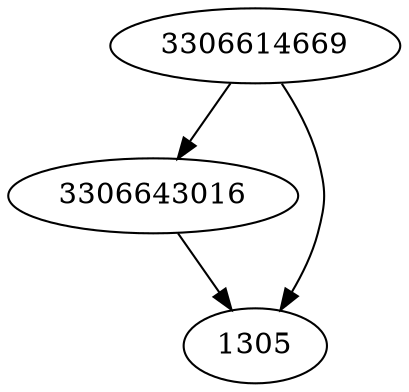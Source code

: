 strict digraph  {
3306643016;
1305;
3306614669;
3306643016 -> 1305;
3306614669 -> 3306643016;
3306614669 -> 1305;
}
